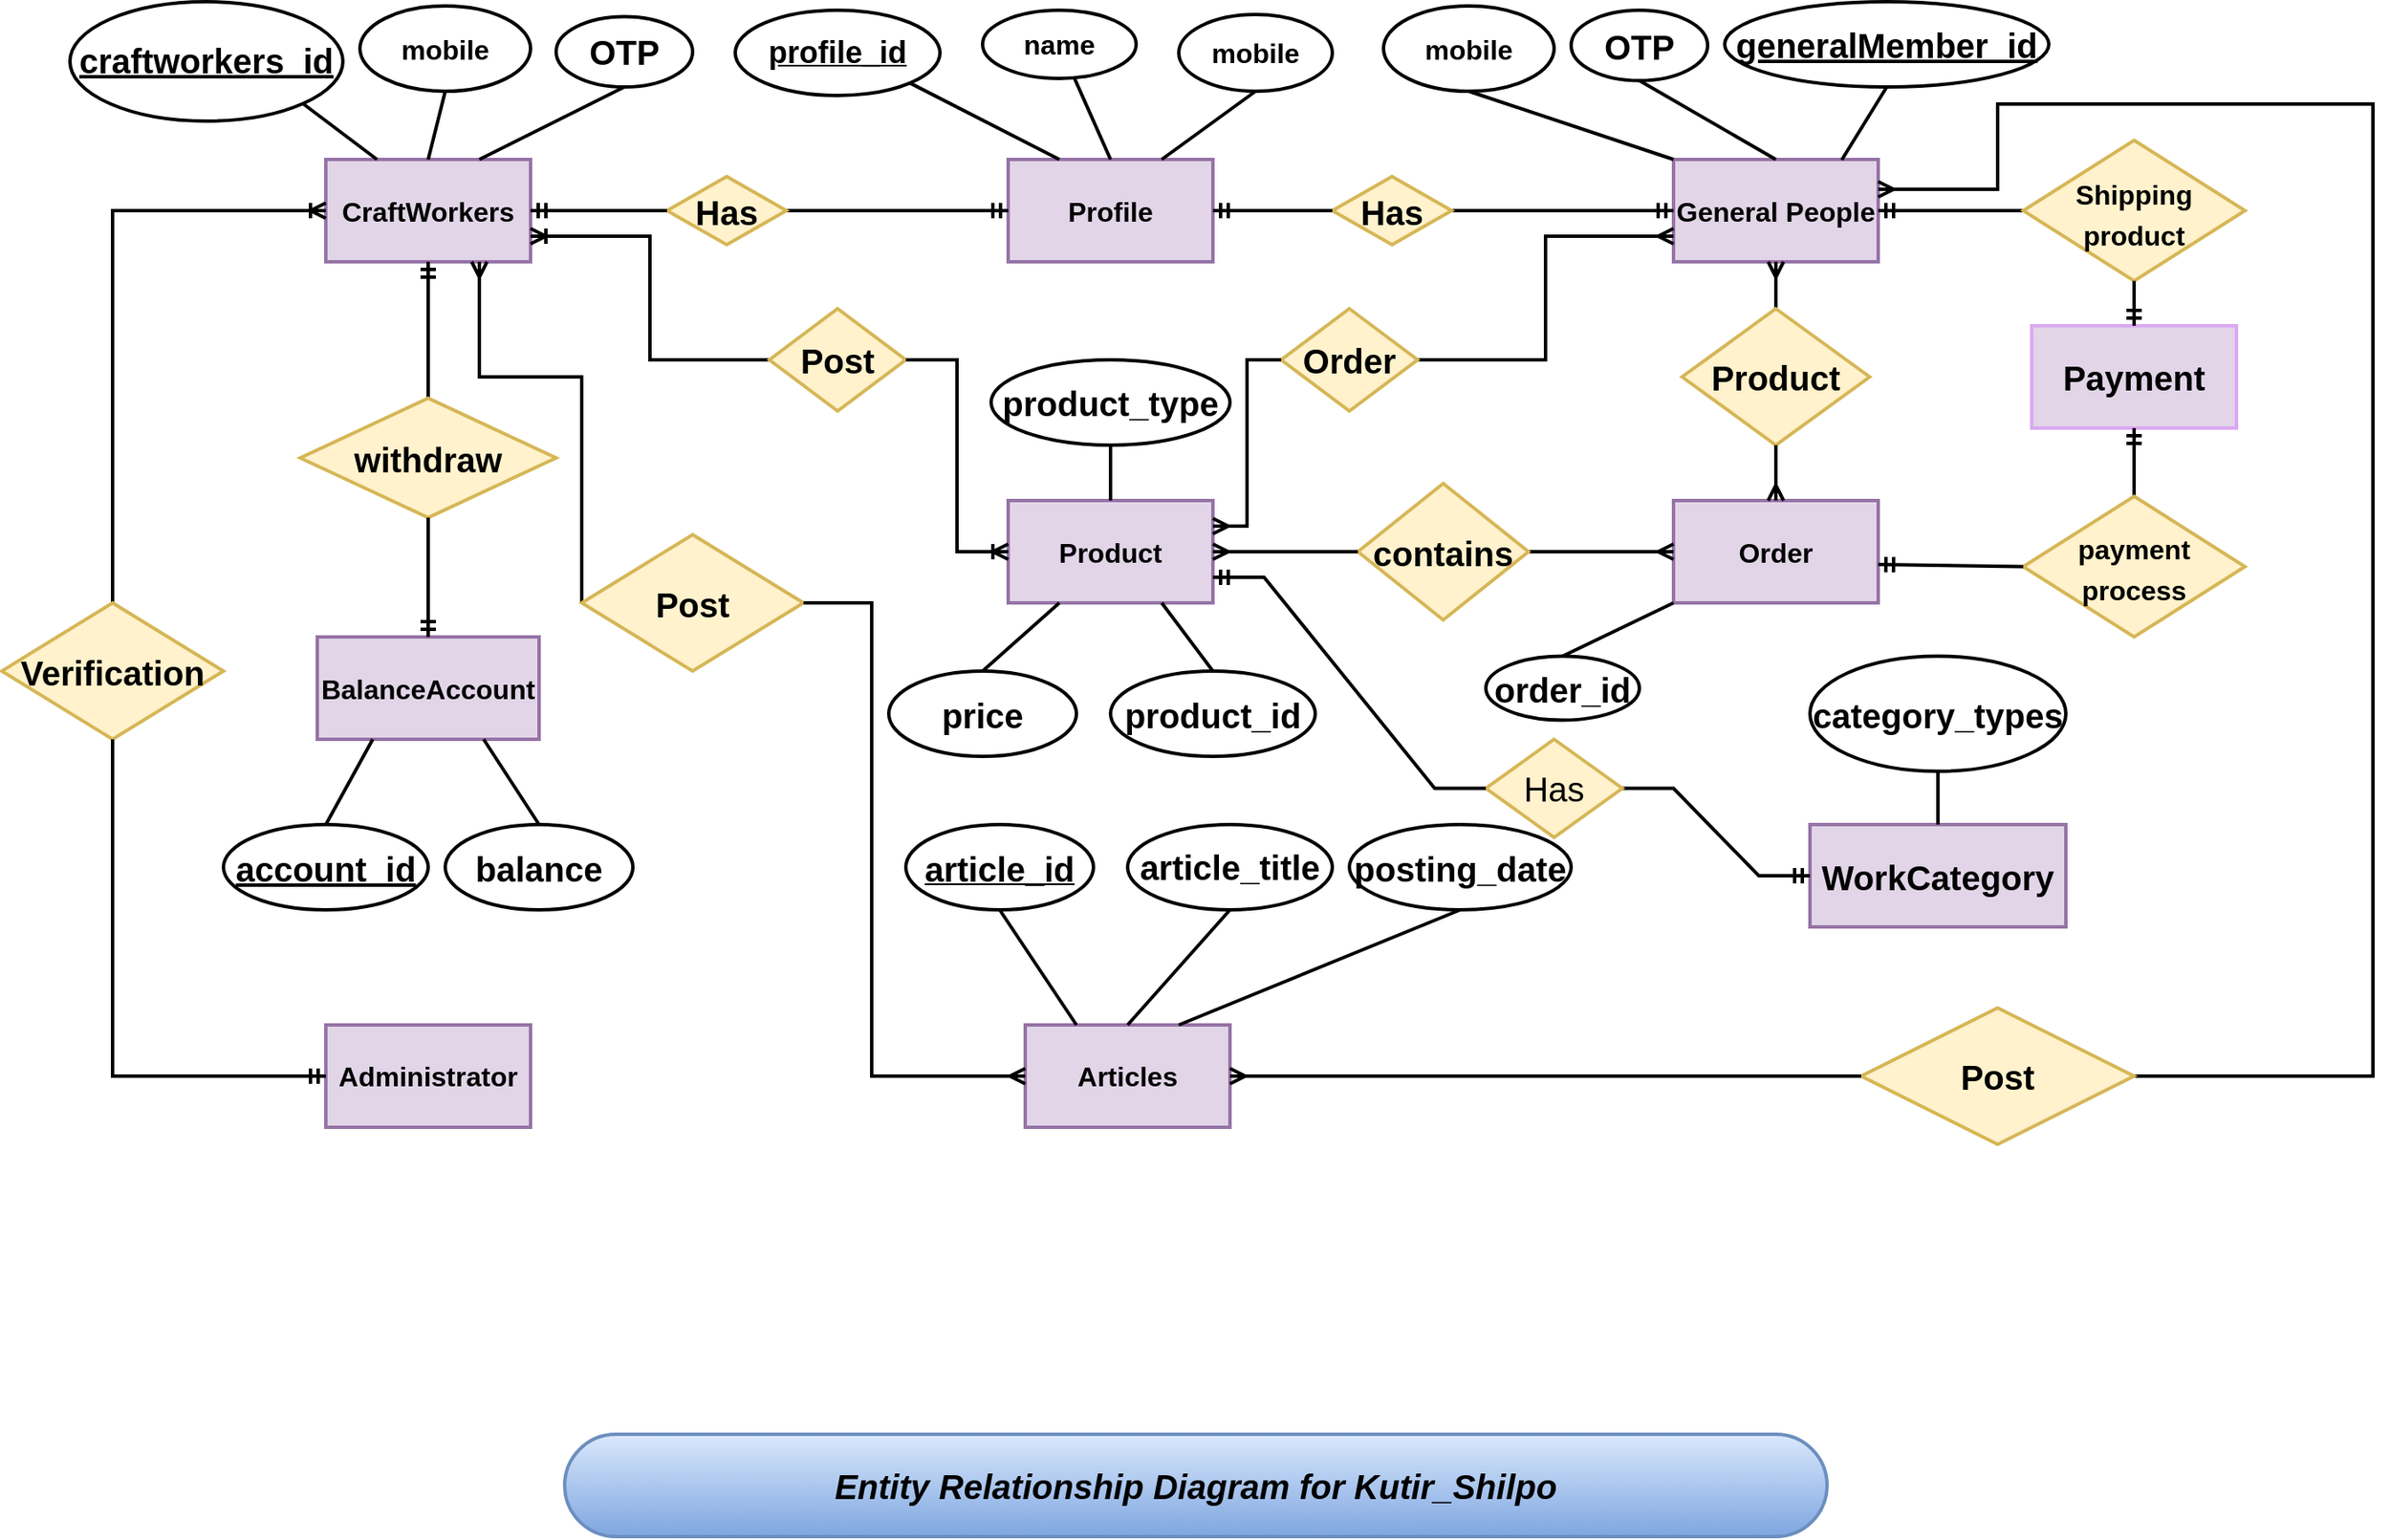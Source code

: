 <mxfile version="17.4.5" type="github">
  <diagram id="XiBJQZjM-zaAcR11aCcq" name="Page-1">
    <mxGraphModel dx="1483" dy="989" grid="1" gridSize="10" guides="1" tooltips="1" connect="1" arrows="1" fold="1" page="1" pageScale="1" pageWidth="1700" pageHeight="1100" math="0" shadow="0">
      <root>
        <mxCell id="0" />
        <mxCell id="1" parent="0" />
        <mxCell id="1zGQ5D4SVl0kbezDFKv9-1" value="&lt;b&gt;&lt;font style=&quot;font-size: 16px&quot;&gt;CraftWorkers&lt;/font&gt;&lt;/b&gt;" style="rounded=0;whiteSpace=wrap;html=1;strokeWidth=2;fillColor=#e1d5e7;strokeColor=#9673a6;" parent="1" vertex="1">
          <mxGeometry x="340" y="262.5" width="120" height="60" as="geometry" />
        </mxCell>
        <mxCell id="1zGQ5D4SVl0kbezDFKv9-2" value="&lt;font style=&quot;font-size: 16px&quot;&gt;&lt;b&gt;&lt;font style=&quot;font-size: 16px&quot;&gt;Profile&lt;/font&gt;&lt;/b&gt;&lt;/font&gt;" style="rounded=0;whiteSpace=wrap;html=1;fontSize=16;strokeWidth=2;fillColor=#e1d5e7;strokeColor=#9673a6;" parent="1" vertex="1">
          <mxGeometry x="740" y="262.5" width="120" height="60" as="geometry" />
        </mxCell>
        <mxCell id="1zGQ5D4SVl0kbezDFKv9-3" value="&lt;b&gt;General People&lt;/b&gt;" style="rounded=0;whiteSpace=wrap;html=1;fontSize=16;strokeWidth=2;fillColor=#e1d5e7;strokeColor=#9673a6;" parent="1" vertex="1">
          <mxGeometry x="1130" y="262.5" width="120" height="60" as="geometry" />
        </mxCell>
        <mxCell id="1zGQ5D4SVl0kbezDFKv9-4" value="&lt;b&gt;Articles&lt;/b&gt;" style="rounded=0;whiteSpace=wrap;html=1;fontSize=16;strokeWidth=2;fillColor=#e1d5e7;strokeColor=#9673a6;" parent="1" vertex="1">
          <mxGeometry x="750" y="770" width="120" height="60" as="geometry" />
        </mxCell>
        <mxCell id="1zGQ5D4SVl0kbezDFKv9-5" value="&lt;b&gt;Product&lt;/b&gt;" style="rounded=0;whiteSpace=wrap;html=1;fontSize=16;strokeWidth=2;fillColor=#e1d5e7;strokeColor=#9673a6;" parent="1" vertex="1">
          <mxGeometry x="740" y="462.5" width="120" height="60" as="geometry" />
        </mxCell>
        <mxCell id="1zGQ5D4SVl0kbezDFKv9-6" value="&lt;b&gt;BalanceAccount&lt;/b&gt;" style="rounded=0;whiteSpace=wrap;html=1;fontSize=16;strokeWidth=2;fillColor=#e1d5e7;strokeColor=#9673a6;" parent="1" vertex="1">
          <mxGeometry x="335" y="542.5" width="130" height="60" as="geometry" />
        </mxCell>
        <mxCell id="1zGQ5D4SVl0kbezDFKv9-7" value="&lt;b&gt;Order&lt;/b&gt;" style="rounded=0;whiteSpace=wrap;html=1;fontSize=16;strokeWidth=2;fillColor=#e1d5e7;strokeColor=#9673a6;" parent="1" vertex="1">
          <mxGeometry x="1130" y="462.5" width="120" height="60" as="geometry" />
        </mxCell>
        <mxCell id="9IpEyqhvjyuEZdurMeZ2-1" value="&lt;b&gt;Administrator&lt;/b&gt;" style="rounded=0;whiteSpace=wrap;html=1;fontSize=16;strokeWidth=2;fillColor=#e1d5e7;strokeColor=#9673a6;" vertex="1" parent="1">
          <mxGeometry x="340" y="770" width="120" height="60" as="geometry" />
        </mxCell>
        <mxCell id="9IpEyqhvjyuEZdurMeZ2-2" value="&lt;b&gt;name&lt;/b&gt;" style="ellipse;whiteSpace=wrap;html=1;fontSize=16;strokeWidth=2;" vertex="1" parent="1">
          <mxGeometry x="725" y="175" width="90" height="40" as="geometry" />
        </mxCell>
        <mxCell id="9IpEyqhvjyuEZdurMeZ2-3" value="&lt;b&gt;mobile&lt;/b&gt;" style="ellipse;whiteSpace=wrap;html=1;fontSize=16;strokeWidth=2;" vertex="1" parent="1">
          <mxGeometry x="840" y="177.5" width="90" height="45" as="geometry" />
        </mxCell>
        <mxCell id="9IpEyqhvjyuEZdurMeZ2-4" value="&lt;font style=&quot;font-size: 18px&quot;&gt;&lt;u&gt;&lt;b&gt;profile_id&lt;/b&gt;&lt;/u&gt;&lt;/font&gt;" style="ellipse;whiteSpace=wrap;html=1;fontSize=16;strokeWidth=2;" vertex="1" parent="1">
          <mxGeometry x="580" y="175" width="120" height="50" as="geometry" />
        </mxCell>
        <mxCell id="9IpEyqhvjyuEZdurMeZ2-5" value="" style="endArrow=none;html=1;rounded=0;fontSize=18;exitX=0.25;exitY=0;exitDx=0;exitDy=0;entryX=1;entryY=1;entryDx=0;entryDy=0;strokeWidth=2;" edge="1" parent="1" source="1zGQ5D4SVl0kbezDFKv9-2" target="9IpEyqhvjyuEZdurMeZ2-4">
          <mxGeometry width="50" height="50" relative="1" as="geometry">
            <mxPoint x="710" y="512.5" as="sourcePoint" />
            <mxPoint x="760" y="462.5" as="targetPoint" />
          </mxGeometry>
        </mxCell>
        <mxCell id="9IpEyqhvjyuEZdurMeZ2-6" value="" style="endArrow=none;html=1;rounded=0;fontSize=18;exitX=0.5;exitY=0;exitDx=0;exitDy=0;strokeWidth=2;" edge="1" parent="1" source="1zGQ5D4SVl0kbezDFKv9-2" target="9IpEyqhvjyuEZdurMeZ2-2">
          <mxGeometry width="50" height="50" relative="1" as="geometry">
            <mxPoint x="710" y="512.5" as="sourcePoint" />
            <mxPoint x="760" y="462.5" as="targetPoint" />
          </mxGeometry>
        </mxCell>
        <mxCell id="9IpEyqhvjyuEZdurMeZ2-7" value="" style="endArrow=none;html=1;rounded=0;fontSize=18;entryX=0.5;entryY=1;entryDx=0;entryDy=0;exitX=0.75;exitY=0;exitDx=0;exitDy=0;strokeWidth=2;" edge="1" parent="1" source="1zGQ5D4SVl0kbezDFKv9-2" target="9IpEyqhvjyuEZdurMeZ2-3">
          <mxGeometry width="50" height="50" relative="1" as="geometry">
            <mxPoint x="710" y="512.5" as="sourcePoint" />
            <mxPoint x="760" y="462.5" as="targetPoint" />
          </mxGeometry>
        </mxCell>
        <mxCell id="9IpEyqhvjyuEZdurMeZ2-8" value="&lt;font style=&quot;font-size: 20px&quot;&gt;&lt;u&gt;&lt;b&gt;craftworkers_id&lt;/b&gt;&lt;/u&gt;&lt;/font&gt;" style="ellipse;whiteSpace=wrap;html=1;fontSize=18;strokeWidth=2;" vertex="1" parent="1">
          <mxGeometry x="190" y="170" width="160" height="70" as="geometry" />
        </mxCell>
        <mxCell id="9IpEyqhvjyuEZdurMeZ2-9" value="&lt;b&gt;mobile&lt;/b&gt;" style="ellipse;whiteSpace=wrap;html=1;fontSize=16;strokeWidth=2;" vertex="1" parent="1">
          <mxGeometry x="360" y="172.5" width="100" height="50" as="geometry" />
        </mxCell>
        <mxCell id="9IpEyqhvjyuEZdurMeZ2-11" value="" style="endArrow=none;html=1;rounded=0;fontSize=19;exitX=1;exitY=1;exitDx=0;exitDy=0;entryX=0.25;entryY=0;entryDx=0;entryDy=0;strokeWidth=2;" edge="1" parent="1" source="9IpEyqhvjyuEZdurMeZ2-8" target="1zGQ5D4SVl0kbezDFKv9-1">
          <mxGeometry width="50" height="50" relative="1" as="geometry">
            <mxPoint x="470" y="342.5" as="sourcePoint" />
            <mxPoint x="520" y="292.5" as="targetPoint" />
          </mxGeometry>
        </mxCell>
        <mxCell id="9IpEyqhvjyuEZdurMeZ2-12" value="" style="endArrow=none;html=1;rounded=0;fontSize=19;entryX=0.5;entryY=1;entryDx=0;entryDy=0;exitX=0.5;exitY=0;exitDx=0;exitDy=0;strokeWidth=2;" edge="1" parent="1" source="1zGQ5D4SVl0kbezDFKv9-1" target="9IpEyqhvjyuEZdurMeZ2-9">
          <mxGeometry width="50" height="50" relative="1" as="geometry">
            <mxPoint x="470" y="342.5" as="sourcePoint" />
            <mxPoint x="520" y="292.5" as="targetPoint" />
          </mxGeometry>
        </mxCell>
        <mxCell id="9IpEyqhvjyuEZdurMeZ2-13" value="&lt;u&gt;&lt;b&gt;generalMember_id&lt;/b&gt;&lt;/u&gt;" style="ellipse;whiteSpace=wrap;html=1;fontSize=20;strokeWidth=2;" vertex="1" parent="1">
          <mxGeometry x="1160" y="170" width="190" height="50" as="geometry" />
        </mxCell>
        <mxCell id="9IpEyqhvjyuEZdurMeZ2-14" value="" style="endArrow=none;html=1;rounded=0;fontSize=20;entryX=0.822;entryY=0.004;entryDx=0;entryDy=0;exitX=0.5;exitY=1;exitDx=0;exitDy=0;strokeWidth=2;entryPerimeter=0;" edge="1" parent="1" source="9IpEyqhvjyuEZdurMeZ2-13" target="1zGQ5D4SVl0kbezDFKv9-3">
          <mxGeometry width="50" height="50" relative="1" as="geometry">
            <mxPoint x="370" y="362.5" as="sourcePoint" />
            <mxPoint x="420" y="312.5" as="targetPoint" />
          </mxGeometry>
        </mxCell>
        <mxCell id="9IpEyqhvjyuEZdurMeZ2-15" value="&lt;b&gt;mobile&lt;/b&gt;" style="ellipse;whiteSpace=wrap;html=1;fontSize=16;strokeWidth=2;" vertex="1" parent="1">
          <mxGeometry x="960" y="172.5" width="100" height="50" as="geometry" />
        </mxCell>
        <mxCell id="9IpEyqhvjyuEZdurMeZ2-16" value="" style="endArrow=none;html=1;rounded=0;fontSize=20;exitX=0.5;exitY=1;exitDx=0;exitDy=0;entryX=0;entryY=0;entryDx=0;entryDy=0;strokeWidth=2;" edge="1" parent="1" source="9IpEyqhvjyuEZdurMeZ2-15" target="1zGQ5D4SVl0kbezDFKv9-3">
          <mxGeometry width="50" height="50" relative="1" as="geometry">
            <mxPoint x="370" y="362.5" as="sourcePoint" />
            <mxPoint x="420" y="312.5" as="targetPoint" />
          </mxGeometry>
        </mxCell>
        <mxCell id="9IpEyqhvjyuEZdurMeZ2-25" value="&lt;u&gt;&lt;b&gt;account_id&lt;/b&gt;&lt;/u&gt;" style="ellipse;whiteSpace=wrap;html=1;fontSize=20;strokeWidth=2;" vertex="1" parent="1">
          <mxGeometry x="280" y="652.5" width="120" height="50" as="geometry" />
        </mxCell>
        <mxCell id="9IpEyqhvjyuEZdurMeZ2-26" value="&lt;b&gt;balance&lt;/b&gt;" style="ellipse;whiteSpace=wrap;html=1;fontSize=20;strokeWidth=2;" vertex="1" parent="1">
          <mxGeometry x="410" y="652.5" width="110" height="50" as="geometry" />
        </mxCell>
        <mxCell id="9IpEyqhvjyuEZdurMeZ2-27" value="" style="endArrow=none;html=1;rounded=0;fontSize=20;entryX=0.25;entryY=1;entryDx=0;entryDy=0;exitX=0.5;exitY=0;exitDx=0;exitDy=0;strokeWidth=2;" edge="1" parent="1" source="9IpEyqhvjyuEZdurMeZ2-25" target="1zGQ5D4SVl0kbezDFKv9-6">
          <mxGeometry width="50" height="50" relative="1" as="geometry">
            <mxPoint x="570" y="562.5" as="sourcePoint" />
            <mxPoint x="620" y="512.5" as="targetPoint" />
          </mxGeometry>
        </mxCell>
        <mxCell id="9IpEyqhvjyuEZdurMeZ2-28" value="" style="endArrow=none;html=1;rounded=0;fontSize=20;entryX=0.75;entryY=1;entryDx=0;entryDy=0;exitX=0.5;exitY=0;exitDx=0;exitDy=0;strokeWidth=2;" edge="1" parent="1" source="9IpEyqhvjyuEZdurMeZ2-26" target="1zGQ5D4SVl0kbezDFKv9-6">
          <mxGeometry width="50" height="50" relative="1" as="geometry">
            <mxPoint x="570" y="562.5" as="sourcePoint" />
            <mxPoint x="620" y="512.5" as="targetPoint" />
          </mxGeometry>
        </mxCell>
        <mxCell id="9IpEyqhvjyuEZdurMeZ2-30" value="" style="edgeStyle=entityRelationEdgeStyle;fontSize=12;html=1;endArrow=ERmandOne;startArrow=none;rounded=0;exitX=1;exitY=0.5;exitDx=0;exitDy=0;entryX=0;entryY=0.5;entryDx=0;entryDy=0;strokeWidth=2;" edge="1" parent="1" source="9IpEyqhvjyuEZdurMeZ2-17" target="1zGQ5D4SVl0kbezDFKv9-2">
          <mxGeometry width="100" height="100" relative="1" as="geometry">
            <mxPoint x="540" y="582.5" as="sourcePoint" />
            <mxPoint x="640" y="482.5" as="targetPoint" />
          </mxGeometry>
        </mxCell>
        <mxCell id="9IpEyqhvjyuEZdurMeZ2-17" value="&lt;b&gt;Has&lt;/b&gt;" style="rhombus;whiteSpace=wrap;html=1;fontSize=20;strokeWidth=2;fillColor=#fff2cc;strokeColor=#d6b656;" vertex="1" parent="1">
          <mxGeometry x="540" y="272.5" width="70" height="40" as="geometry" />
        </mxCell>
        <mxCell id="9IpEyqhvjyuEZdurMeZ2-32" value="" style="edgeStyle=entityRelationEdgeStyle;fontSize=12;html=1;endArrow=none;startArrow=ERmandOne;rounded=0;exitX=1;exitY=0.5;exitDx=0;exitDy=0;entryX=0;entryY=0.5;entryDx=0;entryDy=0;strokeWidth=2;" edge="1" parent="1" source="1zGQ5D4SVl0kbezDFKv9-1" target="9IpEyqhvjyuEZdurMeZ2-17">
          <mxGeometry width="100" height="100" relative="1" as="geometry">
            <mxPoint x="460" y="292.5" as="sourcePoint" />
            <mxPoint x="680" y="292.5" as="targetPoint" />
          </mxGeometry>
        </mxCell>
        <mxCell id="9IpEyqhvjyuEZdurMeZ2-33" value="" style="edgeStyle=entityRelationEdgeStyle;fontSize=12;html=1;endArrow=ERmandOne;startArrow=none;rounded=0;exitX=1;exitY=0.5;exitDx=0;exitDy=0;entryX=0;entryY=0.5;entryDx=0;entryDy=0;strokeWidth=2;" edge="1" parent="1" source="9IpEyqhvjyuEZdurMeZ2-18" target="1zGQ5D4SVl0kbezDFKv9-3">
          <mxGeometry width="100" height="100" relative="1" as="geometry">
            <mxPoint x="540" y="582.5" as="sourcePoint" />
            <mxPoint x="640" y="482.5" as="targetPoint" />
          </mxGeometry>
        </mxCell>
        <mxCell id="9IpEyqhvjyuEZdurMeZ2-18" value="&lt;b&gt;Has&lt;/b&gt;" style="rhombus;whiteSpace=wrap;html=1;fontSize=20;strokeWidth=2;fillColor=#fff2cc;strokeColor=#d6b656;" vertex="1" parent="1">
          <mxGeometry x="930" y="272.5" width="70" height="40" as="geometry" />
        </mxCell>
        <mxCell id="9IpEyqhvjyuEZdurMeZ2-34" value="" style="edgeStyle=entityRelationEdgeStyle;fontSize=12;html=1;endArrow=none;startArrow=ERmandOne;rounded=0;exitX=1;exitY=0.5;exitDx=0;exitDy=0;entryX=0;entryY=0.5;entryDx=0;entryDy=0;strokeWidth=2;" edge="1" parent="1" source="1zGQ5D4SVl0kbezDFKv9-2" target="9IpEyqhvjyuEZdurMeZ2-18">
          <mxGeometry width="100" height="100" relative="1" as="geometry">
            <mxPoint x="800" y="292.5" as="sourcePoint" />
            <mxPoint x="1050" y="292.5" as="targetPoint" />
          </mxGeometry>
        </mxCell>
        <mxCell id="9IpEyqhvjyuEZdurMeZ2-35" value="" style="fontSize=12;html=1;endArrow=ERmandOne;startArrow=none;rounded=0;entryX=0.5;entryY=1;entryDx=0;entryDy=0;exitX=0.5;exitY=0;exitDx=0;exitDy=0;strokeWidth=2;" edge="1" parent="1" source="9IpEyqhvjyuEZdurMeZ2-29" target="1zGQ5D4SVl0kbezDFKv9-1">
          <mxGeometry width="100" height="100" relative="1" as="geometry">
            <mxPoint x="570" y="572.5" as="sourcePoint" />
            <mxPoint x="600" y="392.5" as="targetPoint" />
          </mxGeometry>
        </mxCell>
        <mxCell id="9IpEyqhvjyuEZdurMeZ2-29" value="&lt;b&gt;withdraw&lt;/b&gt;" style="rhombus;whiteSpace=wrap;html=1;fontSize=20;strokeWidth=2;fillColor=#fff2cc;strokeColor=#d6b656;" vertex="1" parent="1">
          <mxGeometry x="325" y="402.5" width="150" height="70" as="geometry" />
        </mxCell>
        <mxCell id="9IpEyqhvjyuEZdurMeZ2-37" value="" style="fontSize=12;html=1;endArrow=none;startArrow=ERmandOne;rounded=0;entryX=0.5;entryY=1;entryDx=0;entryDy=0;exitX=0.5;exitY=0;exitDx=0;exitDy=0;strokeWidth=2;" edge="1" parent="1" source="1zGQ5D4SVl0kbezDFKv9-6" target="9IpEyqhvjyuEZdurMeZ2-29">
          <mxGeometry width="100" height="100" relative="1" as="geometry">
            <mxPoint x="400" y="462.5" as="sourcePoint" />
            <mxPoint x="400" y="322.5" as="targetPoint" />
          </mxGeometry>
        </mxCell>
        <mxCell id="9IpEyqhvjyuEZdurMeZ2-38" value="&lt;b&gt;product_id&lt;/b&gt;" style="ellipse;whiteSpace=wrap;html=1;fontSize=20;strokeWidth=2;" vertex="1" parent="1">
          <mxGeometry x="800" y="562.5" width="120" height="50" as="geometry" />
        </mxCell>
        <mxCell id="9IpEyqhvjyuEZdurMeZ2-39" value="&lt;b&gt;product_type&lt;/b&gt;" style="ellipse;whiteSpace=wrap;html=1;fontSize=20;strokeWidth=2;" vertex="1" parent="1">
          <mxGeometry x="730" y="380" width="140" height="50" as="geometry" />
        </mxCell>
        <mxCell id="9IpEyqhvjyuEZdurMeZ2-41" value="" style="endArrow=none;html=1;rounded=0;fontSize=20;strokeWidth=2;entryX=0.5;entryY=1;entryDx=0;entryDy=0;exitX=0.5;exitY=0;exitDx=0;exitDy=0;" edge="1" parent="1" source="1zGQ5D4SVl0kbezDFKv9-5" target="9IpEyqhvjyuEZdurMeZ2-39">
          <mxGeometry width="50" height="50" relative="1" as="geometry">
            <mxPoint x="620" y="462.5" as="sourcePoint" />
            <mxPoint x="670" y="412.5" as="targetPoint" />
          </mxGeometry>
        </mxCell>
        <mxCell id="9IpEyqhvjyuEZdurMeZ2-43" value="" style="endArrow=none;html=1;rounded=0;fontSize=20;strokeWidth=2;exitX=0.5;exitY=0;exitDx=0;exitDy=0;entryX=0.75;entryY=1;entryDx=0;entryDy=0;" edge="1" parent="1" source="9IpEyqhvjyuEZdurMeZ2-38" target="1zGQ5D4SVl0kbezDFKv9-5">
          <mxGeometry width="50" height="50" relative="1" as="geometry">
            <mxPoint x="780" y="602.5" as="sourcePoint" />
            <mxPoint x="830" y="552.5" as="targetPoint" />
          </mxGeometry>
        </mxCell>
        <mxCell id="9IpEyqhvjyuEZdurMeZ2-52" value="" style="edgeStyle=orthogonalEdgeStyle;fontSize=12;html=1;endArrow=ERoneToMany;startArrow=none;rounded=0;strokeWidth=2;entryX=1;entryY=0.75;entryDx=0;entryDy=0;exitX=0;exitY=0.5;exitDx=0;exitDy=0;" edge="1" parent="1" source="9IpEyqhvjyuEZdurMeZ2-49" target="1zGQ5D4SVl0kbezDFKv9-1">
          <mxGeometry width="100" height="100" relative="1" as="geometry">
            <mxPoint x="790" y="582.5" as="sourcePoint" />
            <mxPoint x="890" y="482.5" as="targetPoint" />
          </mxGeometry>
        </mxCell>
        <mxCell id="9IpEyqhvjyuEZdurMeZ2-49" value="&lt;b&gt;Post&lt;/b&gt;" style="rhombus;whiteSpace=wrap;html=1;fontSize=20;strokeWidth=2;fillColor=#fff2cc;strokeColor=#d6b656;" vertex="1" parent="1">
          <mxGeometry x="600" y="350" width="80" height="60" as="geometry" />
        </mxCell>
        <mxCell id="9IpEyqhvjyuEZdurMeZ2-53" value="" style="edgeStyle=orthogonalEdgeStyle;fontSize=12;html=1;endArrow=none;startArrow=ERoneToMany;rounded=0;strokeWidth=2;entryX=1;entryY=0.5;entryDx=0;entryDy=0;exitX=0;exitY=0.5;exitDx=0;exitDy=0;" edge="1" parent="1" source="1zGQ5D4SVl0kbezDFKv9-5" target="9IpEyqhvjyuEZdurMeZ2-49">
          <mxGeometry width="100" height="100" relative="1" as="geometry">
            <mxPoint x="740" y="552.5" as="sourcePoint" />
            <mxPoint x="460" y="307.5" as="targetPoint" />
          </mxGeometry>
        </mxCell>
        <mxCell id="9IpEyqhvjyuEZdurMeZ2-54" value="&lt;b&gt;price&lt;/b&gt;" style="ellipse;whiteSpace=wrap;html=1;fontSize=20;strokeWidth=2;" vertex="1" parent="1">
          <mxGeometry x="670" y="562.5" width="110" height="50" as="geometry" />
        </mxCell>
        <mxCell id="9IpEyqhvjyuEZdurMeZ2-55" value="" style="endArrow=none;html=1;rounded=0;fontSize=20;strokeWidth=2;entryX=0.25;entryY=1;entryDx=0;entryDy=0;exitX=0.5;exitY=0;exitDx=0;exitDy=0;" edge="1" parent="1" source="9IpEyqhvjyuEZdurMeZ2-54" target="1zGQ5D4SVl0kbezDFKv9-5">
          <mxGeometry width="50" height="50" relative="1" as="geometry">
            <mxPoint x="820" y="562.5" as="sourcePoint" />
            <mxPoint x="870" y="512.5" as="targetPoint" />
          </mxGeometry>
        </mxCell>
        <mxCell id="9IpEyqhvjyuEZdurMeZ2-60" value="" style="edgeStyle=orthogonalEdgeStyle;fontSize=12;html=1;endArrow=ERmany;startArrow=none;rounded=0;strokeWidth=2;exitX=1;exitY=0.5;exitDx=0;exitDy=0;entryX=0;entryY=0.75;entryDx=0;entryDy=0;" edge="1" parent="1" source="9IpEyqhvjyuEZdurMeZ2-57" target="1zGQ5D4SVl0kbezDFKv9-3">
          <mxGeometry width="100" height="100" relative="1" as="geometry">
            <mxPoint x="680" y="542.5" as="sourcePoint" />
            <mxPoint x="780" y="442.5" as="targetPoint" />
          </mxGeometry>
        </mxCell>
        <mxCell id="9IpEyqhvjyuEZdurMeZ2-57" value="&lt;b&gt;Order&lt;/b&gt;" style="rhombus;whiteSpace=wrap;html=1;fontSize=20;strokeWidth=2;fillColor=#fff2cc;strokeColor=#d6b656;" vertex="1" parent="1">
          <mxGeometry x="900" y="350" width="80" height="60" as="geometry" />
        </mxCell>
        <mxCell id="9IpEyqhvjyuEZdurMeZ2-62" value="" style="edgeStyle=orthogonalEdgeStyle;fontSize=12;html=1;endArrow=none;startArrow=ERmany;rounded=0;strokeWidth=2;exitX=1;exitY=0.25;exitDx=0;exitDy=0;entryX=0;entryY=0.5;entryDx=0;entryDy=0;" edge="1" parent="1" source="1zGQ5D4SVl0kbezDFKv9-5" target="9IpEyqhvjyuEZdurMeZ2-57">
          <mxGeometry width="100" height="100" relative="1" as="geometry">
            <mxPoint x="860" y="552.5" as="sourcePoint" />
            <mxPoint x="950" y="432.5" as="targetPoint" />
          </mxGeometry>
        </mxCell>
        <mxCell id="9IpEyqhvjyuEZdurMeZ2-63" value="" style="fontSize=12;html=1;endArrow=ERoneToMany;startArrow=none;rounded=0;strokeWidth=2;exitX=0.5;exitY=0;exitDx=0;exitDy=0;entryX=0;entryY=0.5;entryDx=0;entryDy=0;edgeStyle=orthogonalEdgeStyle;" edge="1" parent="1" source="9IpEyqhvjyuEZdurMeZ2-64" target="1zGQ5D4SVl0kbezDFKv9-1">
          <mxGeometry width="100" height="100" relative="1" as="geometry">
            <mxPoint x="600" y="702.5" as="sourcePoint" />
            <mxPoint x="290" y="402.5" as="targetPoint" />
          </mxGeometry>
        </mxCell>
        <mxCell id="9IpEyqhvjyuEZdurMeZ2-64" value="&lt;b&gt;Verification&lt;/b&gt;" style="rhombus;whiteSpace=wrap;html=1;fontSize=20;strokeWidth=2;fillColor=#fff2cc;strokeColor=#d6b656;" vertex="1" parent="1">
          <mxGeometry x="150" y="522.5" width="130" height="80" as="geometry" />
        </mxCell>
        <mxCell id="9IpEyqhvjyuEZdurMeZ2-65" value="" style="fontSize=12;html=1;endArrow=none;startArrow=ERmandOne;rounded=0;strokeWidth=2;exitX=0;exitY=0.5;exitDx=0;exitDy=0;entryX=0.5;entryY=1;entryDx=0;entryDy=0;edgeStyle=orthogonalEdgeStyle;" edge="1" parent="1" source="9IpEyqhvjyuEZdurMeZ2-1" target="9IpEyqhvjyuEZdurMeZ2-64">
          <mxGeometry width="100" height="100" relative="1" as="geometry">
            <mxPoint x="340" y="832.5" as="sourcePoint" />
            <mxPoint x="230" y="622.5" as="targetPoint" />
          </mxGeometry>
        </mxCell>
        <mxCell id="9IpEyqhvjyuEZdurMeZ2-70" value="" style="fontSize=12;html=1;endArrow=ERmany;startArrow=none;rounded=0;strokeWidth=2;entryX=0.5;entryY=1;entryDx=0;entryDy=0;exitX=0.5;exitY=0;exitDx=0;exitDy=0;" edge="1" parent="1" source="9IpEyqhvjyuEZdurMeZ2-74" target="1zGQ5D4SVl0kbezDFKv9-3">
          <mxGeometry width="100" height="100" relative="1" as="geometry">
            <mxPoint x="990" y="390" as="sourcePoint" />
            <mxPoint x="1090" y="290" as="targetPoint" />
          </mxGeometry>
        </mxCell>
        <mxCell id="9IpEyqhvjyuEZdurMeZ2-74" value="&lt;b&gt;Product&lt;/b&gt;" style="rhombus;whiteSpace=wrap;html=1;fontSize=20;strokeWidth=2;fillColor=#fff2cc;strokeColor=#d6b656;" vertex="1" parent="1">
          <mxGeometry x="1135" y="350" width="110" height="80" as="geometry" />
        </mxCell>
        <mxCell id="9IpEyqhvjyuEZdurMeZ2-75" value="" style="fontSize=12;html=1;endArrow=none;startArrow=ERmany;rounded=0;strokeWidth=2;entryX=0.5;entryY=1;entryDx=0;entryDy=0;exitX=0.5;exitY=0;exitDx=0;exitDy=0;" edge="1" parent="1" source="1zGQ5D4SVl0kbezDFKv9-7" target="9IpEyqhvjyuEZdurMeZ2-74">
          <mxGeometry width="100" height="100" relative="1" as="geometry">
            <mxPoint x="1190.0" y="490.0" as="sourcePoint" />
            <mxPoint x="1190.0" y="322.5" as="targetPoint" />
          </mxGeometry>
        </mxCell>
        <mxCell id="9IpEyqhvjyuEZdurMeZ2-76" value="&lt;b&gt;order_id&lt;/b&gt;" style="ellipse;whiteSpace=wrap;html=1;fontSize=20;strokeWidth=2;" vertex="1" parent="1">
          <mxGeometry x="1020" y="553.75" width="90" height="37.5" as="geometry" />
        </mxCell>
        <mxCell id="9IpEyqhvjyuEZdurMeZ2-77" value="" style="endArrow=none;html=1;rounded=0;fontSize=20;strokeWidth=2;exitX=0;exitY=1;exitDx=0;exitDy=0;entryX=0.5;entryY=0;entryDx=0;entryDy=0;" edge="1" parent="1" source="1zGQ5D4SVl0kbezDFKv9-7" target="9IpEyqhvjyuEZdurMeZ2-76">
          <mxGeometry width="50" height="50" relative="1" as="geometry">
            <mxPoint x="1090" y="550" as="sourcePoint" />
            <mxPoint x="1065" y="560" as="targetPoint" />
          </mxGeometry>
        </mxCell>
        <mxCell id="9IpEyqhvjyuEZdurMeZ2-78" value="" style="fontSize=12;html=1;endArrow=ERmany;startArrow=none;rounded=0;strokeWidth=2;exitX=1;exitY=0.5;exitDx=0;exitDy=0;entryX=0;entryY=0.5;entryDx=0;entryDy=0;" edge="1" parent="1" source="9IpEyqhvjyuEZdurMeZ2-79" target="1zGQ5D4SVl0kbezDFKv9-7">
          <mxGeometry width="100" height="100" relative="1" as="geometry">
            <mxPoint x="1000" y="540" as="sourcePoint" />
            <mxPoint x="1100" y="440" as="targetPoint" />
          </mxGeometry>
        </mxCell>
        <mxCell id="9IpEyqhvjyuEZdurMeZ2-79" value="&lt;b&gt;contains&lt;/b&gt;" style="rhombus;whiteSpace=wrap;html=1;fontSize=20;strokeWidth=2;fillColor=#fff2cc;strokeColor=#d6b656;" vertex="1" parent="1">
          <mxGeometry x="945" y="452.5" width="100" height="80" as="geometry" />
        </mxCell>
        <mxCell id="9IpEyqhvjyuEZdurMeZ2-80" value="" style="fontSize=12;html=1;endArrow=none;startArrow=ERmany;rounded=0;strokeWidth=2;exitX=1;exitY=0.5;exitDx=0;exitDy=0;entryX=0;entryY=0.5;entryDx=0;entryDy=0;" edge="1" parent="1" source="1zGQ5D4SVl0kbezDFKv9-5" target="9IpEyqhvjyuEZdurMeZ2-79">
          <mxGeometry width="100" height="100" relative="1" as="geometry">
            <mxPoint x="860" y="507.5" as="sourcePoint" />
            <mxPoint x="1130" y="520" as="targetPoint" />
          </mxGeometry>
        </mxCell>
        <mxCell id="9IpEyqhvjyuEZdurMeZ2-81" value="&lt;b&gt;Payment&lt;/b&gt;" style="rounded=0;whiteSpace=wrap;html=1;fontSize=20;strokeWidth=2;fillColor=#e1d5e7;strokeColor=#DBA8F2;" vertex="1" parent="1">
          <mxGeometry x="1340" y="360" width="120" height="60" as="geometry" />
        </mxCell>
        <mxCell id="9IpEyqhvjyuEZdurMeZ2-83" value="" style="fontSize=12;html=1;endArrow=ERmandOne;startArrow=none;rounded=0;strokeWidth=2;exitX=0.5;exitY=0;exitDx=0;exitDy=0;entryX=0.5;entryY=1;entryDx=0;entryDy=0;elbow=vertical;" edge="1" parent="1" source="9IpEyqhvjyuEZdurMeZ2-82" target="9IpEyqhvjyuEZdurMeZ2-81">
          <mxGeometry width="100" height="100" relative="1" as="geometry">
            <mxPoint x="1180" y="580" as="sourcePoint" />
            <mxPoint x="1280" y="480" as="targetPoint" />
          </mxGeometry>
        </mxCell>
        <mxCell id="9IpEyqhvjyuEZdurMeZ2-82" value="&lt;font style=&quot;font-size: 16px&quot;&gt;&lt;b&gt;payment process&lt;/b&gt;&lt;/font&gt;" style="rhombus;whiteSpace=wrap;html=1;fontSize=20;strokeWidth=2;fillColor=#fff2cc;strokeColor=#d6b656;" vertex="1" parent="1">
          <mxGeometry x="1335" y="460" width="130" height="82.5" as="geometry" />
        </mxCell>
        <mxCell id="9IpEyqhvjyuEZdurMeZ2-84" value="" style="fontSize=12;html=1;endArrow=none;startArrow=ERmandOne;rounded=0;strokeWidth=2;exitX=1;exitY=0.625;exitDx=0;exitDy=0;exitPerimeter=0;entryX=0;entryY=0.5;entryDx=0;entryDy=0;elbow=vertical;" edge="1" parent="1" source="1zGQ5D4SVl0kbezDFKv9-7" target="9IpEyqhvjyuEZdurMeZ2-82">
          <mxGeometry width="100" height="100" relative="1" as="geometry">
            <mxPoint x="1250" y="500.0" as="sourcePoint" />
            <mxPoint x="1450" y="420.0" as="targetPoint" />
          </mxGeometry>
        </mxCell>
        <mxCell id="9IpEyqhvjyuEZdurMeZ2-86" value="" style="fontSize=12;html=1;endArrow=ERmandOne;startArrow=none;rounded=0;strokeWidth=2;elbow=vertical;entryX=1;entryY=0.5;entryDx=0;entryDy=0;exitX=0;exitY=0.5;exitDx=0;exitDy=0;" edge="1" parent="1" source="9IpEyqhvjyuEZdurMeZ2-85" target="1zGQ5D4SVl0kbezDFKv9-3">
          <mxGeometry width="100" height="100" relative="1" as="geometry">
            <mxPoint x="1360" y="420" as="sourcePoint" />
            <mxPoint x="1460" y="320" as="targetPoint" />
          </mxGeometry>
        </mxCell>
        <mxCell id="9IpEyqhvjyuEZdurMeZ2-85" value="&lt;font style=&quot;font-size: 16px&quot;&gt;&lt;b&gt;&lt;font style=&quot;font-size: 16px&quot;&gt;Shipping product&lt;/font&gt;&lt;/b&gt;&lt;/font&gt;" style="rhombus;whiteSpace=wrap;html=1;fontSize=20;strokeWidth=2;fillColor=#fff2cc;strokeColor=#d6b656;" vertex="1" parent="1">
          <mxGeometry x="1335" y="251.25" width="130" height="82.5" as="geometry" />
        </mxCell>
        <mxCell id="9IpEyqhvjyuEZdurMeZ2-87" value="" style="fontSize=12;html=1;endArrow=none;startArrow=ERmandOne;rounded=0;strokeWidth=2;elbow=vertical;entryX=0.5;entryY=1;entryDx=0;entryDy=0;exitX=0.5;exitY=0;exitDx=0;exitDy=0;" edge="1" parent="1" source="9IpEyqhvjyuEZdurMeZ2-81" target="9IpEyqhvjyuEZdurMeZ2-85">
          <mxGeometry width="100" height="100" relative="1" as="geometry">
            <mxPoint x="1400" y="360" as="sourcePoint" />
            <mxPoint x="1250" y="292.5" as="targetPoint" />
          </mxGeometry>
        </mxCell>
        <mxCell id="9IpEyqhvjyuEZdurMeZ2-88" value="&lt;u&gt;&lt;font style=&quot;font-size: 20px&quot;&gt;&lt;b&gt;article_id&lt;/b&gt;&lt;/font&gt;&lt;/u&gt;" style="ellipse;whiteSpace=wrap;html=1;fontSize=16;strokeWidth=2;" vertex="1" parent="1">
          <mxGeometry x="680" y="652.5" width="110" height="50" as="geometry" />
        </mxCell>
        <mxCell id="9IpEyqhvjyuEZdurMeZ2-89" value="&lt;font style=&quot;font-size: 20px&quot;&gt;&lt;b&gt;article_title&lt;/b&gt;&lt;/font&gt;" style="ellipse;whiteSpace=wrap;html=1;fontSize=18;strokeWidth=2;" vertex="1" parent="1">
          <mxGeometry x="810" y="652.5" width="120" height="50" as="geometry" />
        </mxCell>
        <mxCell id="9IpEyqhvjyuEZdurMeZ2-90" value="&lt;b&gt;posting_date&lt;/b&gt;" style="ellipse;whiteSpace=wrap;html=1;fontSize=20;strokeWidth=2;" vertex="1" parent="1">
          <mxGeometry x="940" y="652.5" width="130" height="50" as="geometry" />
        </mxCell>
        <mxCell id="9IpEyqhvjyuEZdurMeZ2-91" value="" style="endArrow=none;html=1;rounded=0;fontSize=20;strokeWidth=2;elbow=vertical;entryX=0.5;entryY=1;entryDx=0;entryDy=0;exitX=0.5;exitY=0;exitDx=0;exitDy=0;" edge="1" parent="1" source="1zGQ5D4SVl0kbezDFKv9-4" target="9IpEyqhvjyuEZdurMeZ2-89">
          <mxGeometry width="50" height="50" relative="1" as="geometry">
            <mxPoint x="940" y="770" as="sourcePoint" />
            <mxPoint x="990" y="720" as="targetPoint" />
          </mxGeometry>
        </mxCell>
        <mxCell id="9IpEyqhvjyuEZdurMeZ2-92" value="" style="endArrow=none;html=1;rounded=0;fontSize=20;strokeWidth=2;elbow=vertical;entryX=0.5;entryY=1;entryDx=0;entryDy=0;exitX=0.25;exitY=0;exitDx=0;exitDy=0;" edge="1" parent="1" source="1zGQ5D4SVl0kbezDFKv9-4" target="9IpEyqhvjyuEZdurMeZ2-88">
          <mxGeometry width="50" height="50" relative="1" as="geometry">
            <mxPoint x="940" y="770" as="sourcePoint" />
            <mxPoint x="990" y="720" as="targetPoint" />
          </mxGeometry>
        </mxCell>
        <mxCell id="9IpEyqhvjyuEZdurMeZ2-93" value="" style="endArrow=none;html=1;rounded=0;fontSize=20;strokeWidth=2;elbow=vertical;exitX=0.75;exitY=0;exitDx=0;exitDy=0;entryX=0.5;entryY=1;entryDx=0;entryDy=0;" edge="1" parent="1" source="1zGQ5D4SVl0kbezDFKv9-4" target="9IpEyqhvjyuEZdurMeZ2-90">
          <mxGeometry width="50" height="50" relative="1" as="geometry">
            <mxPoint x="940" y="800" as="sourcePoint" />
            <mxPoint x="990" y="750" as="targetPoint" />
          </mxGeometry>
        </mxCell>
        <mxCell id="9IpEyqhvjyuEZdurMeZ2-94" value="" style="edgeStyle=elbowEdgeStyle;fontSize=12;html=1;endArrow=ERmany;startArrow=none;rounded=0;strokeWidth=2;exitX=0;exitY=0.5;exitDx=0;exitDy=0;entryX=0.75;entryY=1;entryDx=0;entryDy=0;elbow=vertical;" edge="1" parent="1" source="9IpEyqhvjyuEZdurMeZ2-96" target="1zGQ5D4SVl0kbezDFKv9-1">
          <mxGeometry width="100" height="100" relative="1" as="geometry">
            <mxPoint x="930" y="680" as="sourcePoint" />
            <mxPoint x="1030" y="580" as="targetPoint" />
            <Array as="points">
              <mxPoint x="470" y="390" />
            </Array>
          </mxGeometry>
        </mxCell>
        <mxCell id="9IpEyqhvjyuEZdurMeZ2-95" value="" style="edgeStyle=orthogonalEdgeStyle;fontSize=12;html=1;endArrow=ERmany;startArrow=none;rounded=0;strokeWidth=2;elbow=vertical;exitX=1;exitY=0.5;exitDx=0;exitDy=0;" edge="1" parent="1" source="9IpEyqhvjyuEZdurMeZ2-98" target="1zGQ5D4SVl0kbezDFKv9-3">
          <mxGeometry width="100" height="100" relative="1" as="geometry">
            <mxPoint x="930" y="470" as="sourcePoint" />
            <mxPoint x="1240" y="260" as="targetPoint" />
            <Array as="points">
              <mxPoint x="1540" y="800" />
              <mxPoint x="1540" y="230" />
              <mxPoint x="1320" y="230" />
              <mxPoint x="1320" y="280" />
            </Array>
          </mxGeometry>
        </mxCell>
        <mxCell id="9IpEyqhvjyuEZdurMeZ2-96" value="&lt;b&gt;Post&lt;/b&gt;" style="rhombus;whiteSpace=wrap;html=1;fontSize=20;strokeWidth=2;fillColor=#fff2cc;strokeColor=#d6b656;" vertex="1" parent="1">
          <mxGeometry x="490" y="482.5" width="130" height="80" as="geometry" />
        </mxCell>
        <mxCell id="9IpEyqhvjyuEZdurMeZ2-97" value="" style="fontSize=12;html=1;endArrow=none;startArrow=ERmany;rounded=0;strokeWidth=2;exitX=0;exitY=0.5;exitDx=0;exitDy=0;entryX=1;entryY=0.5;entryDx=0;entryDy=0;edgeStyle=orthogonalEdgeStyle;" edge="1" parent="1" source="1zGQ5D4SVl0kbezDFKv9-4" target="9IpEyqhvjyuEZdurMeZ2-96">
          <mxGeometry width="100" height="100" relative="1" as="geometry">
            <mxPoint x="750" y="800" as="sourcePoint" />
            <mxPoint x="430" y="322.5" as="targetPoint" />
            <Array as="points">
              <mxPoint x="660" y="800" />
              <mxPoint x="660" y="523" />
            </Array>
          </mxGeometry>
        </mxCell>
        <mxCell id="9IpEyqhvjyuEZdurMeZ2-98" value="&lt;b&gt;Post&lt;/b&gt;" style="rhombus;whiteSpace=wrap;html=1;fontSize=20;strokeWidth=2;fillColor=#fff2cc;strokeColor=#d6b656;" vertex="1" parent="1">
          <mxGeometry x="1240" y="760" width="160" height="80" as="geometry" />
        </mxCell>
        <mxCell id="9IpEyqhvjyuEZdurMeZ2-99" value="" style="edgeStyle=orthogonalEdgeStyle;fontSize=12;html=1;endArrow=none;startArrow=ERmany;rounded=0;strokeWidth=2;elbow=vertical;exitX=1;exitY=0.5;exitDx=0;exitDy=0;" edge="1" parent="1" source="1zGQ5D4SVl0kbezDFKv9-4" target="9IpEyqhvjyuEZdurMeZ2-98">
          <mxGeometry width="100" height="100" relative="1" as="geometry">
            <mxPoint x="870" y="800" as="sourcePoint" />
            <mxPoint x="1210.143" y="262.5" as="targetPoint" />
            <Array as="points" />
          </mxGeometry>
        </mxCell>
        <mxCell id="9IpEyqhvjyuEZdurMeZ2-100" value="&lt;b&gt;OTP&lt;/b&gt;" style="ellipse;whiteSpace=wrap;html=1;fontSize=20;strokeWidth=2;" vertex="1" parent="1">
          <mxGeometry x="475" y="178.75" width="80" height="41.25" as="geometry" />
        </mxCell>
        <mxCell id="9IpEyqhvjyuEZdurMeZ2-101" value="" style="endArrow=none;html=1;rounded=0;fontSize=20;strokeWidth=2;elbow=vertical;entryX=0.5;entryY=1;entryDx=0;entryDy=0;exitX=0.75;exitY=0;exitDx=0;exitDy=0;" edge="1" parent="1" source="1zGQ5D4SVl0kbezDFKv9-1" target="9IpEyqhvjyuEZdurMeZ2-100">
          <mxGeometry width="50" height="50" relative="1" as="geometry">
            <mxPoint x="430" y="260" as="sourcePoint" />
            <mxPoint x="460" y="180" as="targetPoint" />
          </mxGeometry>
        </mxCell>
        <mxCell id="9IpEyqhvjyuEZdurMeZ2-102" value="&lt;b&gt;OTP&lt;/b&gt;" style="ellipse;whiteSpace=wrap;html=1;fontSize=20;strokeWidth=2;" vertex="1" parent="1">
          <mxGeometry x="1070" y="175" width="80" height="41.25" as="geometry" />
        </mxCell>
        <mxCell id="9IpEyqhvjyuEZdurMeZ2-103" value="" style="endArrow=none;html=1;rounded=0;fontSize=20;strokeWidth=2;elbow=vertical;entryX=0.5;entryY=1;entryDx=0;entryDy=0;exitX=0.5;exitY=0;exitDx=0;exitDy=0;" edge="1" parent="1" source="1zGQ5D4SVl0kbezDFKv9-3" target="9IpEyqhvjyuEZdurMeZ2-102">
          <mxGeometry width="50" height="50" relative="1" as="geometry">
            <mxPoint x="1190" y="210" as="sourcePoint" />
            <mxPoint x="1240" y="160" as="targetPoint" />
          </mxGeometry>
        </mxCell>
        <mxCell id="9IpEyqhvjyuEZdurMeZ2-104" value="&lt;i&gt;&lt;b&gt;Entity Relationship Diagram for Kutir_Shilpo&lt;/b&gt;&lt;/i&gt;" style="rounded=1;whiteSpace=wrap;html=1;fontSize=20;strokeWidth=2;arcSize=50;fillColor=#dae8fc;strokeColor=#6c8ebf;gradientColor=#7ea6e0;glass=0;shadow=0;sketch=0;" vertex="1" parent="1">
          <mxGeometry x="480" y="1010" width="740" height="60" as="geometry" />
        </mxCell>
        <mxCell id="9IpEyqhvjyuEZdurMeZ2-105" value="&lt;b&gt;WorkCategory&lt;/b&gt;" style="rounded=0;whiteSpace=wrap;html=1;shadow=0;glass=0;sketch=0;fontSize=20;strokeWidth=2;fillColor=#e1d5e7;strokeColor=#9673a6;" vertex="1" parent="1">
          <mxGeometry x="1210" y="652.5" width="150" height="60" as="geometry" />
        </mxCell>
        <mxCell id="9IpEyqhvjyuEZdurMeZ2-106" value="&lt;b&gt;category_types&lt;/b&gt;" style="ellipse;whiteSpace=wrap;html=1;rounded=1;shadow=0;glass=0;sketch=0;fontSize=20;strokeWidth=2;" vertex="1" parent="1">
          <mxGeometry x="1210" y="553.75" width="150" height="67.5" as="geometry" />
        </mxCell>
        <mxCell id="9IpEyqhvjyuEZdurMeZ2-107" value="" style="endArrow=none;html=1;rounded=0;fontSize=20;strokeWidth=2;elbow=vertical;entryX=0.5;entryY=1;entryDx=0;entryDy=0;exitX=0.5;exitY=0;exitDx=0;exitDy=0;" edge="1" parent="1" source="9IpEyqhvjyuEZdurMeZ2-105" target="9IpEyqhvjyuEZdurMeZ2-106">
          <mxGeometry width="50" height="50" relative="1" as="geometry">
            <mxPoint x="1200" y="660" as="sourcePoint" />
            <mxPoint x="1250" y="610" as="targetPoint" />
          </mxGeometry>
        </mxCell>
        <mxCell id="9IpEyqhvjyuEZdurMeZ2-110" value="" style="edgeStyle=entityRelationEdgeStyle;fontSize=12;html=1;endArrow=ERmandOne;startArrow=none;rounded=0;strokeWidth=2;elbow=vertical;entryX=0;entryY=0.5;entryDx=0;entryDy=0;exitX=1;exitY=0.5;exitDx=0;exitDy=0;" edge="1" parent="1" source="9IpEyqhvjyuEZdurMeZ2-108" target="9IpEyqhvjyuEZdurMeZ2-105">
          <mxGeometry width="100" height="100" relative="1" as="geometry">
            <mxPoint x="1020" y="700" as="sourcePoint" />
            <mxPoint x="1120" y="600" as="targetPoint" />
          </mxGeometry>
        </mxCell>
        <mxCell id="9IpEyqhvjyuEZdurMeZ2-108" value="Has" style="rhombus;whiteSpace=wrap;html=1;rounded=0;shadow=0;glass=0;sketch=0;fontSize=20;strokeWidth=2;fillColor=#fff2cc;strokeColor=#d6b656;" vertex="1" parent="1">
          <mxGeometry x="1020" y="602.5" width="80" height="57.5" as="geometry" />
        </mxCell>
        <mxCell id="9IpEyqhvjyuEZdurMeZ2-111" value="" style="edgeStyle=entityRelationEdgeStyle;fontSize=12;html=1;endArrow=none;startArrow=ERmandOne;rounded=0;strokeWidth=2;elbow=vertical;entryX=0;entryY=0.5;entryDx=0;entryDy=0;exitX=1;exitY=0.75;exitDx=0;exitDy=0;" edge="1" parent="1" source="1zGQ5D4SVl0kbezDFKv9-5" target="9IpEyqhvjyuEZdurMeZ2-108">
          <mxGeometry width="100" height="100" relative="1" as="geometry">
            <mxPoint x="860" y="507.5" as="sourcePoint" />
            <mxPoint x="1210" y="682.5" as="targetPoint" />
          </mxGeometry>
        </mxCell>
      </root>
    </mxGraphModel>
  </diagram>
</mxfile>
